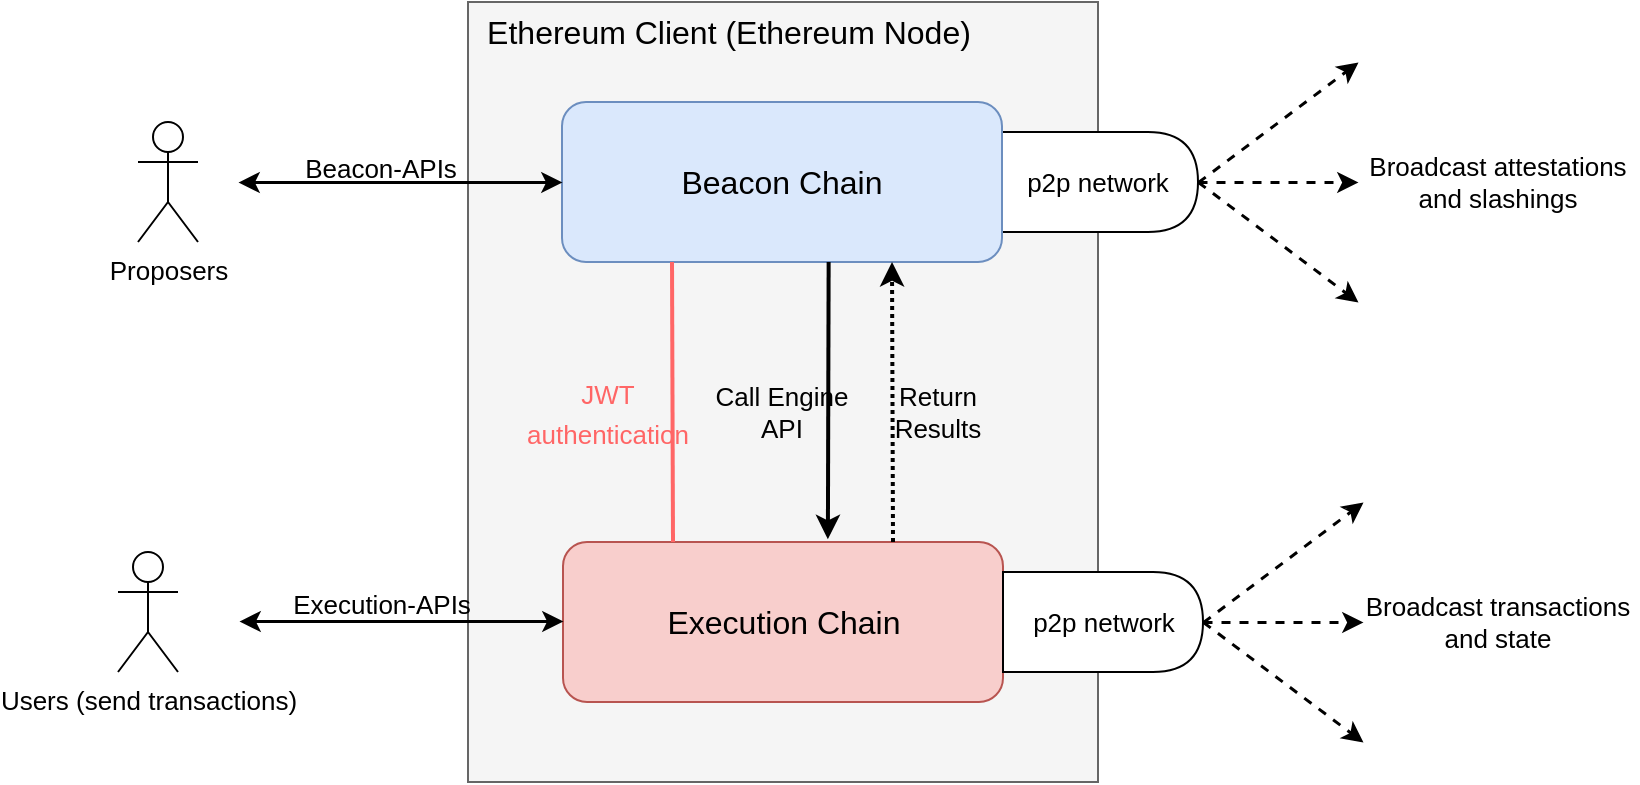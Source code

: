 <mxfile version="20.3.3" type="github">
  <diagram id="p_LxvQXhGV9DOHsNAZXa" name="Page-1">
    <mxGraphModel dx="2276" dy="794" grid="1" gridSize="10" guides="1" tooltips="1" connect="1" arrows="1" fold="1" page="1" pageScale="1" pageWidth="850" pageHeight="1100" math="0" shadow="0">
      <root>
        <mxCell id="0" />
        <mxCell id="1" parent="0" />
        <mxCell id="Y_9VovuDxhxg9TztB7sc-3" value="" style="rounded=0;whiteSpace=wrap;html=1;fillColor=#f5f5f5;fontColor=#333333;strokeColor=#666666;" vertex="1" parent="1">
          <mxGeometry x="155" y="170" width="315" height="390" as="geometry" />
        </mxCell>
        <mxCell id="Y_9VovuDxhxg9TztB7sc-21" value="&lt;font color=&quot;#000000&quot;&gt;p2p network&lt;/font&gt;" style="shape=delay;whiteSpace=wrap;html=1;fontSize=13;fontColor=#FF6666;" vertex="1" parent="1">
          <mxGeometry x="420" y="235" width="100" height="50" as="geometry" />
        </mxCell>
        <mxCell id="Y_9VovuDxhxg9TztB7sc-4" value="&lt;font style=&quot;font-size: 16px;&quot;&gt;Beacon Chain&lt;/font&gt;" style="rounded=1;whiteSpace=wrap;html=1;fillColor=#dae8fc;strokeColor=#6c8ebf;" vertex="1" parent="1">
          <mxGeometry x="202" y="220" width="220" height="80" as="geometry" />
        </mxCell>
        <mxCell id="Y_9VovuDxhxg9TztB7sc-5" value="&lt;font style=&quot;font-size: 16px;&quot;&gt;Execution Chain&lt;/font&gt;" style="rounded=1;whiteSpace=wrap;html=1;fillColor=#f8cecc;strokeColor=#b85450;" vertex="1" parent="1">
          <mxGeometry x="202.5" y="440" width="220" height="80" as="geometry" />
        </mxCell>
        <mxCell id="Y_9VovuDxhxg9TztB7sc-9" value="" style="endArrow=none;html=1;rounded=0;strokeColor=#FF6666;strokeWidth=2;fontSize=16;entryX=0.25;entryY=1;entryDx=0;entryDy=0;exitX=0.25;exitY=0;exitDx=0;exitDy=0;" edge="1" parent="1" source="Y_9VovuDxhxg9TztB7sc-5" target="Y_9VovuDxhxg9TztB7sc-4">
          <mxGeometry width="50" height="50" relative="1" as="geometry">
            <mxPoint x="264" y="4" as="sourcePoint" />
            <mxPoint x="610" y="260" as="targetPoint" />
          </mxGeometry>
        </mxCell>
        <mxCell id="Y_9VovuDxhxg9TztB7sc-10" value="&lt;font style=&quot;font-size: 13px;&quot;&gt;JWT authentication&lt;/font&gt;" style="text;html=1;strokeColor=none;fillColor=none;align=center;verticalAlign=middle;whiteSpace=wrap;rounded=0;fontSize=16;fontColor=#FF6666;" vertex="1" parent="1">
          <mxGeometry x="190" y="355" width="70" height="40" as="geometry" />
        </mxCell>
        <mxCell id="Y_9VovuDxhxg9TztB7sc-12" value="" style="endArrow=classic;html=1;rounded=0;strokeColor=#000000;strokeWidth=2;fontSize=13;entryX=0.75;entryY=1;entryDx=0;entryDy=0;exitX=0.75;exitY=0;exitDx=0;exitDy=0;dashed=1;dashPattern=1 1;" edge="1" parent="1" source="Y_9VovuDxhxg9TztB7sc-5" target="Y_9VovuDxhxg9TztB7sc-4">
          <mxGeometry width="50" height="50" relative="1" as="geometry">
            <mxPoint x="361" y="460" as="sourcePoint" />
            <mxPoint x="280" y="410" as="targetPoint" />
          </mxGeometry>
        </mxCell>
        <mxCell id="Y_9VovuDxhxg9TztB7sc-13" value="" style="endArrow=classic;html=1;rounded=0;strokeColor=#000000;strokeWidth=2;fontSize=13;exitX=0.606;exitY=1;exitDx=0;exitDy=0;exitPerimeter=0;entryX=0.602;entryY=-0.017;entryDx=0;entryDy=0;entryPerimeter=0;" edge="1" parent="1" source="Y_9VovuDxhxg9TztB7sc-4" target="Y_9VovuDxhxg9TztB7sc-5">
          <mxGeometry width="50" height="50" relative="1" as="geometry">
            <mxPoint x="322.5" y="410" as="sourcePoint" />
            <mxPoint x="288" y="400" as="targetPoint" />
          </mxGeometry>
        </mxCell>
        <mxCell id="Y_9VovuDxhxg9TztB7sc-14" value="Call Engine API" style="text;html=1;strokeColor=none;fillColor=none;align=center;verticalAlign=middle;whiteSpace=wrap;rounded=0;fontSize=13;" vertex="1" parent="1">
          <mxGeometry x="277" y="360" width="70" height="30" as="geometry" />
        </mxCell>
        <mxCell id="Y_9VovuDxhxg9TztB7sc-20" value="Return Results" style="text;html=1;strokeColor=none;fillColor=none;align=center;verticalAlign=middle;whiteSpace=wrap;rounded=0;fontSize=13;" vertex="1" parent="1">
          <mxGeometry x="360" y="360" width="60" height="30" as="geometry" />
        </mxCell>
        <mxCell id="Y_9VovuDxhxg9TztB7sc-23" value="&lt;font color=&quot;#000000&quot;&gt;p2p network&lt;/font&gt;" style="shape=delay;whiteSpace=wrap;html=1;fontSize=13;fontColor=#FF6666;" vertex="1" parent="1">
          <mxGeometry x="422.5" y="455" width="100" height="50" as="geometry" />
        </mxCell>
        <mxCell id="Y_9VovuDxhxg9TztB7sc-24" value="" style="endArrow=classic;html=1;rounded=0;strokeColor=#000000;strokeWidth=1.5;fontSize=13;fontColor=#000000;dashed=1;exitX=1;exitY=0.5;exitDx=0;exitDy=0;" edge="1" parent="1" source="Y_9VovuDxhxg9TztB7sc-21">
          <mxGeometry width="50" height="50" relative="1" as="geometry">
            <mxPoint x="720" y="330" as="sourcePoint" />
            <mxPoint x="600" y="200" as="targetPoint" />
          </mxGeometry>
        </mxCell>
        <mxCell id="Y_9VovuDxhxg9TztB7sc-25" value="" style="endArrow=classic;html=1;rounded=0;strokeColor=#000000;strokeWidth=1.5;fontSize=13;fontColor=#000000;dashed=1;exitX=1;exitY=0.5;exitDx=0;exitDy=0;" edge="1" parent="1" source="Y_9VovuDxhxg9TztB7sc-21">
          <mxGeometry width="50" height="50" relative="1" as="geometry">
            <mxPoint x="530" y="270" as="sourcePoint" />
            <mxPoint x="600" y="260" as="targetPoint" />
          </mxGeometry>
        </mxCell>
        <mxCell id="Y_9VovuDxhxg9TztB7sc-26" value="" style="endArrow=classic;html=1;rounded=0;strokeColor=#000000;strokeWidth=1.5;fontSize=13;fontColor=#000000;dashed=1;exitX=1;exitY=0.5;exitDx=0;exitDy=0;" edge="1" parent="1" source="Y_9VovuDxhxg9TztB7sc-21">
          <mxGeometry width="50" height="50" relative="1" as="geometry">
            <mxPoint x="530" y="270" as="sourcePoint" />
            <mxPoint x="600" y="320" as="targetPoint" />
          </mxGeometry>
        </mxCell>
        <mxCell id="Y_9VovuDxhxg9TztB7sc-28" value="" style="endArrow=classic;html=1;rounded=0;strokeColor=#000000;strokeWidth=1.5;fontSize=13;fontColor=#000000;dashed=1;exitX=1;exitY=0.5;exitDx=0;exitDy=0;" edge="1" parent="1">
          <mxGeometry width="50" height="50" relative="1" as="geometry">
            <mxPoint x="522.5" y="480" as="sourcePoint" />
            <mxPoint x="602.5" y="420" as="targetPoint" />
          </mxGeometry>
        </mxCell>
        <mxCell id="Y_9VovuDxhxg9TztB7sc-29" value="" style="endArrow=classic;html=1;rounded=0;strokeColor=#000000;strokeWidth=1.5;fontSize=13;fontColor=#000000;dashed=1;exitX=1;exitY=0.5;exitDx=0;exitDy=0;" edge="1" parent="1">
          <mxGeometry width="50" height="50" relative="1" as="geometry">
            <mxPoint x="522.5" y="480" as="sourcePoint" />
            <mxPoint x="602.5" y="480" as="targetPoint" />
          </mxGeometry>
        </mxCell>
        <mxCell id="Y_9VovuDxhxg9TztB7sc-30" value="" style="endArrow=classic;html=1;rounded=0;strokeColor=#000000;strokeWidth=1.5;fontSize=13;fontColor=#000000;dashed=1;exitX=1;exitY=0.5;exitDx=0;exitDy=0;" edge="1" parent="1">
          <mxGeometry width="50" height="50" relative="1" as="geometry">
            <mxPoint x="522.5" y="480" as="sourcePoint" />
            <mxPoint x="602.5" y="540" as="targetPoint" />
          </mxGeometry>
        </mxCell>
        <mxCell id="Y_9VovuDxhxg9TztB7sc-31" value="Broadcast attestations and slashings" style="text;html=1;strokeColor=none;fillColor=none;align=center;verticalAlign=middle;whiteSpace=wrap;rounded=0;fontSize=13;fontColor=#000000;" vertex="1" parent="1">
          <mxGeometry x="600" y="242.5" width="140" height="35" as="geometry" />
        </mxCell>
        <mxCell id="Y_9VovuDxhxg9TztB7sc-32" value="Broadcast transactions and state" style="text;html=1;strokeColor=none;fillColor=none;align=center;verticalAlign=middle;whiteSpace=wrap;rounded=0;fontSize=13;fontColor=#000000;" vertex="1" parent="1">
          <mxGeometry x="600" y="462.5" width="140" height="35" as="geometry" />
        </mxCell>
        <mxCell id="Y_9VovuDxhxg9TztB7sc-33" value="" style="endArrow=classic;startArrow=classic;html=1;rounded=0;strokeColor=#000000;strokeWidth=1.5;fontSize=13;fontColor=#000000;entryX=0;entryY=0.5;entryDx=0;entryDy=0;" edge="1" parent="1" target="Y_9VovuDxhxg9TztB7sc-4">
          <mxGeometry width="50" height="50" relative="1" as="geometry">
            <mxPoint x="40" y="260" as="sourcePoint" />
            <mxPoint x="110" y="235" as="targetPoint" />
          </mxGeometry>
        </mxCell>
        <mxCell id="Y_9VovuDxhxg9TztB7sc-34" value="" style="endArrow=classic;startArrow=classic;html=1;rounded=0;strokeColor=#000000;strokeWidth=1.5;fontSize=13;fontColor=#000000;entryX=0;entryY=0.5;entryDx=0;entryDy=0;" edge="1" parent="1">
          <mxGeometry width="50" height="50" relative="1" as="geometry">
            <mxPoint x="40.5" y="479.5" as="sourcePoint" />
            <mxPoint x="202.5" y="479.5" as="targetPoint" />
          </mxGeometry>
        </mxCell>
        <mxCell id="Y_9VovuDxhxg9TztB7sc-35" value="Beacon-APIs" style="text;html=1;strokeColor=none;fillColor=none;align=center;verticalAlign=middle;whiteSpace=wrap;rounded=0;fontSize=13;fontColor=#000000;" vertex="1" parent="1">
          <mxGeometry x="70" y="242.5" width="83" height="20" as="geometry" />
        </mxCell>
        <mxCell id="Y_9VovuDxhxg9TztB7sc-36" value="Execution-APIs" style="text;html=1;strokeColor=none;fillColor=none;align=center;verticalAlign=middle;whiteSpace=wrap;rounded=0;fontSize=13;fontColor=#000000;" vertex="1" parent="1">
          <mxGeometry x="56.5" y="462.5" width="110" height="17.5" as="geometry" />
        </mxCell>
        <mxCell id="Y_9VovuDxhxg9TztB7sc-37" value="Proposers" style="shape=umlActor;verticalLabelPosition=bottom;verticalAlign=top;html=1;outlineConnect=0;fontSize=13;fontColor=#000000;" vertex="1" parent="1">
          <mxGeometry x="-10" y="230" width="30" height="60" as="geometry" />
        </mxCell>
        <mxCell id="Y_9VovuDxhxg9TztB7sc-38" value="Users (send transactions)" style="shape=umlActor;verticalLabelPosition=bottom;verticalAlign=top;html=1;outlineConnect=0;fontSize=13;fontColor=#000000;" vertex="1" parent="1">
          <mxGeometry x="-20" y="445" width="30" height="60" as="geometry" />
        </mxCell>
        <mxCell id="Y_9VovuDxhxg9TztB7sc-39" value="&lt;font style=&quot;font-size: 16px;&quot;&gt;Ethereum Client (Ethereum Node)&lt;/font&gt;" style="text;html=1;strokeColor=none;fillColor=none;align=center;verticalAlign=middle;whiteSpace=wrap;rounded=0;fontSize=13;fontColor=#000000;" vertex="1" parent="1">
          <mxGeometry x="141" y="180" width="289" height="10" as="geometry" />
        </mxCell>
      </root>
    </mxGraphModel>
  </diagram>
</mxfile>
